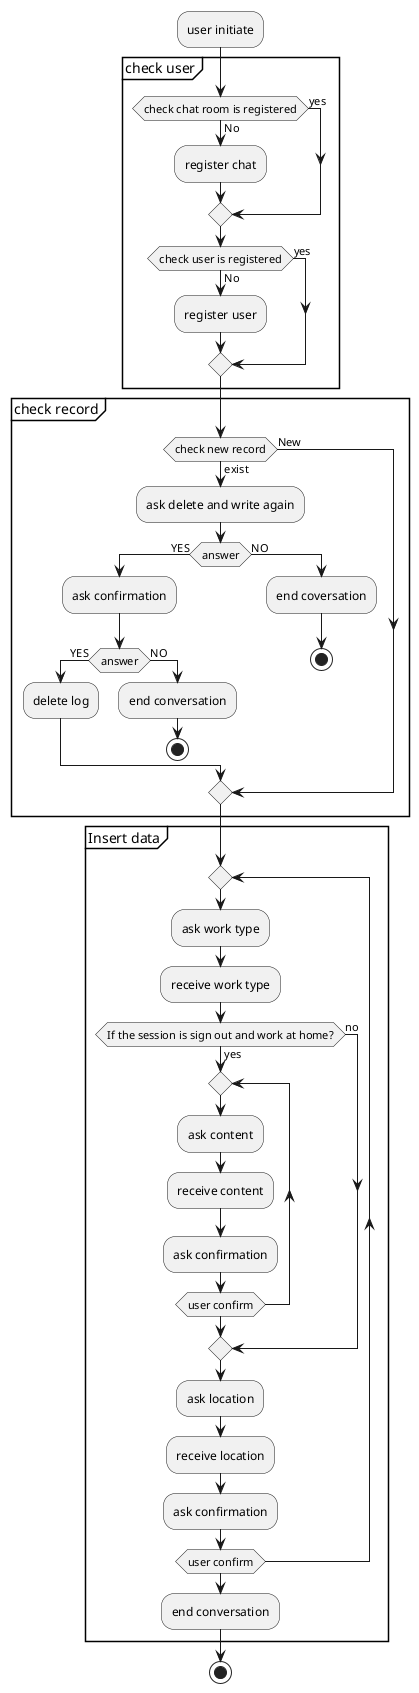 @startuml general conversation
:user initiate;
partition  "check user" {
if (check chat room is registered) then (yes)
else (No)
:register chat;
endif
if (check user is registered) then (yes)
else (No)
    :register user;
endif
}
partition "check record" {
if (check new record) then (exist)
    :ask delete and write again;
    if (answer) then (YES)
        :ask confirmation;
        if (answer) then (YES)
            :delete log;
        else (NO)
            :end conversation;
            stop
        endif
    else (NO)
        :end coversation;
        stop
    endif
else (New)
endif 
}
partition "Insert data" {
repeat
    :ask work type;
    :receive work type;
    if (If the session is sign out and work at home?) then (yes)
        repeat
            :ask content;
            :receive content;
            :ask confirmation;
        repeat while (user confirm)
    else (no)
    endif
    :ask location;
    :receive location;
    :ask confirmation;
repeat while (user confirm)
:end conversation;
}
stop

@enduml
